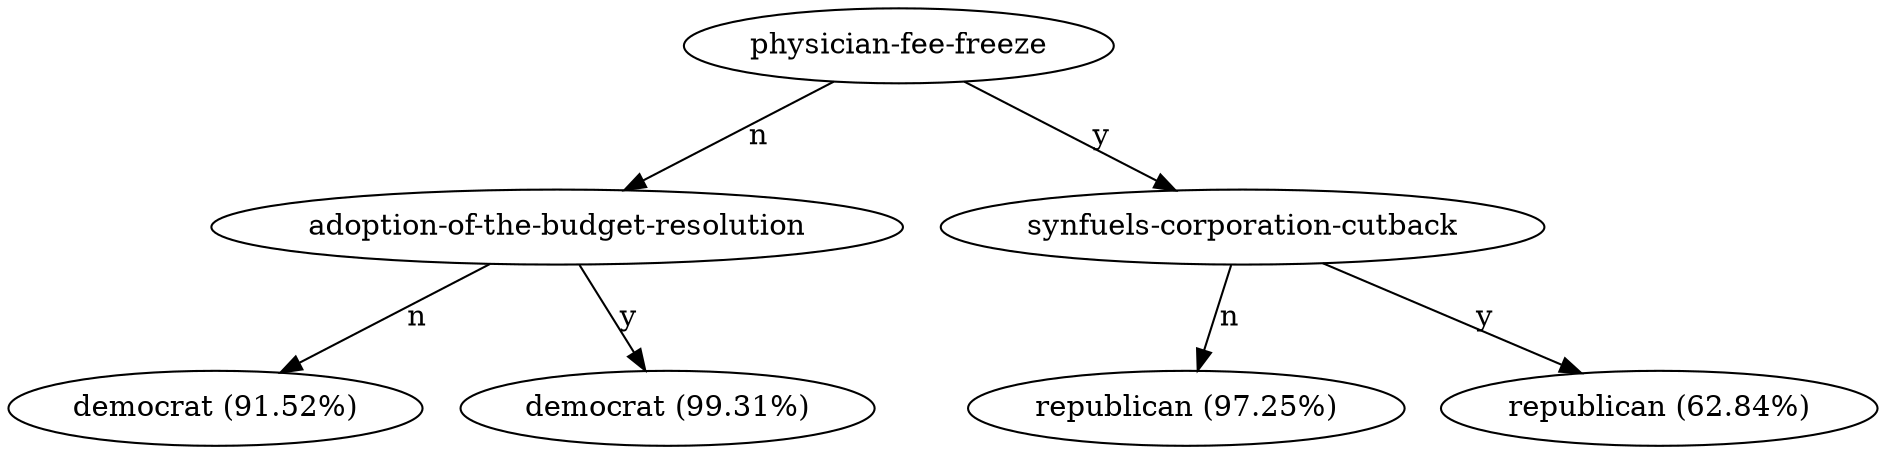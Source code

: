 digraph G {
"bg==" [ shape=oval label="physician-fee-freeze"]
"bg==" -> "bi0w" [ label="n" ]
"bi0w" [ shape=oval label="adoption-of-the-budget-resolution"]
"bi0w" -> "bi0wLTA=" [ label="n" ]
"bi0wLTA=" [ shape=oval label="democrat (91.52%)"]
"bi0w" -> "bi0wLTE=" [ label="y" ]
"bi0wLTE=" [ shape=oval label="democrat (99.31%)"]
"bg==" -> "bi0x" [ label="y" ]
"bi0x" [ shape=oval label="synfuels-corporation-cutback"]
"bi0x" -> "bi0xLTA=" [ label="n" ]
"bi0xLTA=" [ shape=oval label="republican (97.25%)"]
"bi0x" -> "bi0xLTE=" [ label="y" ]
"bi0xLTE=" [ shape=oval label="republican (62.84%)"]
}
